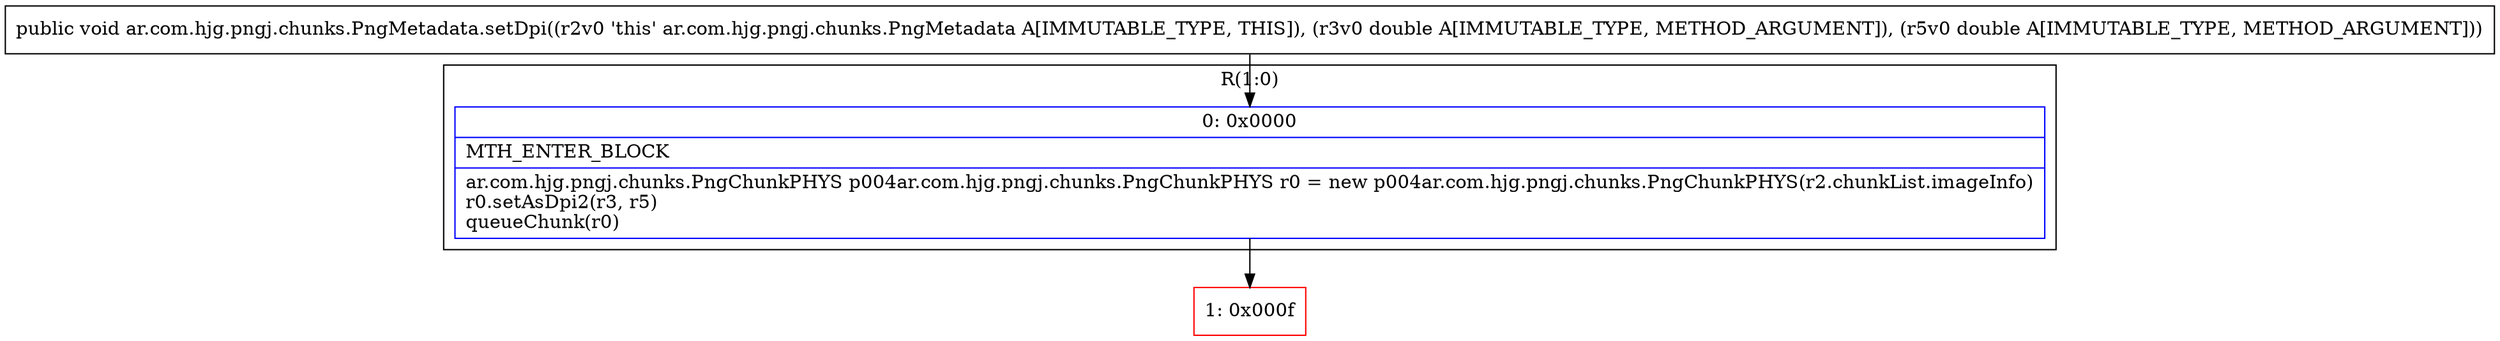 digraph "CFG forar.com.hjg.pngj.chunks.PngMetadata.setDpi(DD)V" {
subgraph cluster_Region_1394213828 {
label = "R(1:0)";
node [shape=record,color=blue];
Node_0 [shape=record,label="{0\:\ 0x0000|MTH_ENTER_BLOCK\l|ar.com.hjg.pngj.chunks.PngChunkPHYS p004ar.com.hjg.pngj.chunks.PngChunkPHYS r0 = new p004ar.com.hjg.pngj.chunks.PngChunkPHYS(r2.chunkList.imageInfo)\lr0.setAsDpi2(r3, r5)\lqueueChunk(r0)\l}"];
}
Node_1 [shape=record,color=red,label="{1\:\ 0x000f}"];
MethodNode[shape=record,label="{public void ar.com.hjg.pngj.chunks.PngMetadata.setDpi((r2v0 'this' ar.com.hjg.pngj.chunks.PngMetadata A[IMMUTABLE_TYPE, THIS]), (r3v0 double A[IMMUTABLE_TYPE, METHOD_ARGUMENT]), (r5v0 double A[IMMUTABLE_TYPE, METHOD_ARGUMENT])) }"];
MethodNode -> Node_0;
Node_0 -> Node_1;
}

